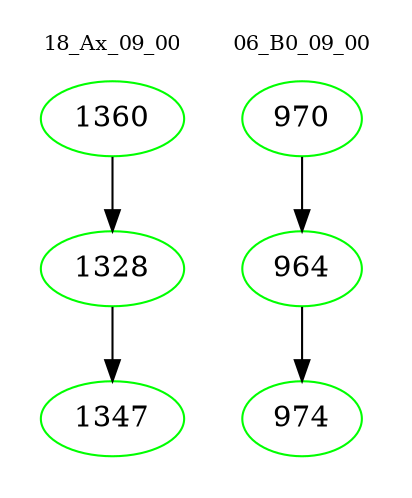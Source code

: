 digraph{
subgraph cluster_0 {
color = white
label = "18_Ax_09_00";
fontsize=10;
T0_1360 [label="1360", color="green"]
T0_1360 -> T0_1328 [color="black"]
T0_1328 [label="1328", color="green"]
T0_1328 -> T0_1347 [color="black"]
T0_1347 [label="1347", color="green"]
}
subgraph cluster_1 {
color = white
label = "06_B0_09_00";
fontsize=10;
T1_970 [label="970", color="green"]
T1_970 -> T1_964 [color="black"]
T1_964 [label="964", color="green"]
T1_964 -> T1_974 [color="black"]
T1_974 [label="974", color="green"]
}
}
